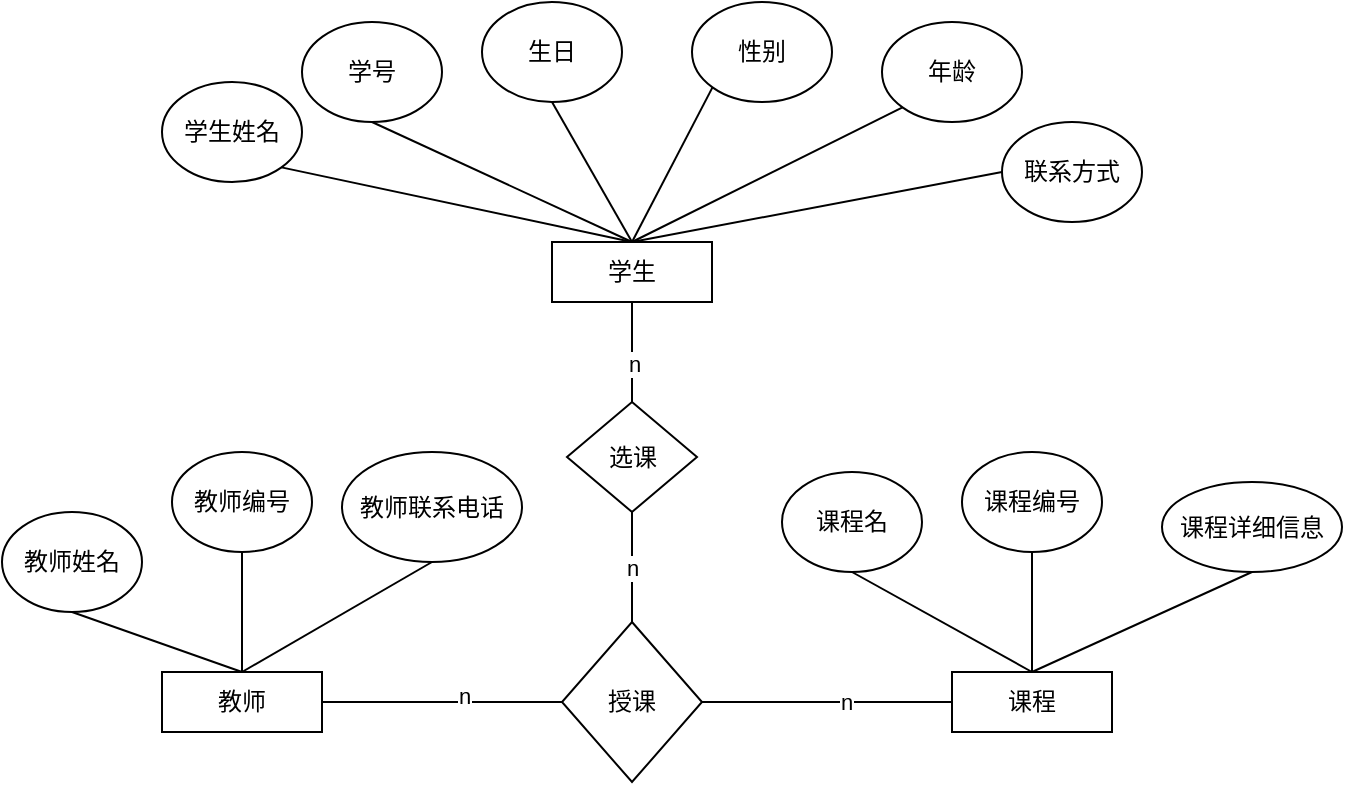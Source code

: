<mxfile version="21.6.8" type="github">
  <diagram id="R2lEEEUBdFMjLlhIrx00" name="Page-1">
    <mxGraphModel dx="794" dy="391" grid="1" gridSize="10" guides="1" tooltips="1" connect="1" arrows="1" fold="1" page="1" pageScale="1" pageWidth="850" pageHeight="1100" math="0" shadow="0" extFonts="Permanent Marker^https://fonts.googleapis.com/css?family=Permanent+Marker">
      <root>
        <mxCell id="0" />
        <mxCell id="1" parent="0" />
        <mxCell id="-3z4gxKFgQdJEB-5rTY0-2" value="教师" style="rounded=0;whiteSpace=wrap;html=1;" vertex="1" parent="1">
          <mxGeometry x="160" y="355" width="80" height="30" as="geometry" />
        </mxCell>
        <mxCell id="-3z4gxKFgQdJEB-5rTY0-3" value="教师姓名" style="ellipse;whiteSpace=wrap;html=1;" vertex="1" parent="1">
          <mxGeometry x="80" y="275" width="70" height="50" as="geometry" />
        </mxCell>
        <mxCell id="-3z4gxKFgQdJEB-5rTY0-4" value="教师编号" style="ellipse;whiteSpace=wrap;html=1;" vertex="1" parent="1">
          <mxGeometry x="165" y="245" width="70" height="50" as="geometry" />
        </mxCell>
        <mxCell id="-3z4gxKFgQdJEB-5rTY0-5" value="教师联系电话" style="ellipse;whiteSpace=wrap;html=1;container=1;" vertex="1" parent="1">
          <mxGeometry x="250" y="245" width="90" height="55" as="geometry" />
        </mxCell>
        <mxCell id="-3z4gxKFgQdJEB-5rTY0-6" value="" style="endArrow=none;html=1;rounded=0;entryX=0.5;entryY=1;entryDx=0;entryDy=0;exitX=0.5;exitY=0;exitDx=0;exitDy=0;" edge="1" parent="1" source="-3z4gxKFgQdJEB-5rTY0-2" target="-3z4gxKFgQdJEB-5rTY0-5">
          <mxGeometry width="50" height="50" relative="1" as="geometry">
            <mxPoint x="340" y="365" as="sourcePoint" />
            <mxPoint x="390" y="315" as="targetPoint" />
          </mxGeometry>
        </mxCell>
        <mxCell id="-3z4gxKFgQdJEB-5rTY0-7" value="" style="endArrow=none;html=1;rounded=0;exitX=0.5;exitY=0;exitDx=0;exitDy=0;entryX=0.5;entryY=1;entryDx=0;entryDy=0;" edge="1" parent="1" source="-3z4gxKFgQdJEB-5rTY0-2" target="-3z4gxKFgQdJEB-5rTY0-4">
          <mxGeometry width="50" height="50" relative="1" as="geometry">
            <mxPoint x="225" y="365" as="sourcePoint" />
            <mxPoint x="220" y="305" as="targetPoint" />
          </mxGeometry>
        </mxCell>
        <mxCell id="-3z4gxKFgQdJEB-5rTY0-8" value="" style="endArrow=none;html=1;rounded=0;entryX=0.5;entryY=1;entryDx=0;entryDy=0;exitX=0.5;exitY=0;exitDx=0;exitDy=0;" edge="1" parent="1" source="-3z4gxKFgQdJEB-5rTY0-2" target="-3z4gxKFgQdJEB-5rTY0-3">
          <mxGeometry width="50" height="50" relative="1" as="geometry">
            <mxPoint x="235" y="375" as="sourcePoint" />
            <mxPoint x="345" y="345" as="targetPoint" />
          </mxGeometry>
        </mxCell>
        <mxCell id="-3z4gxKFgQdJEB-5rTY0-30" value="课程" style="rounded=0;whiteSpace=wrap;html=1;" vertex="1" parent="1">
          <mxGeometry x="555" y="355" width="80" height="30" as="geometry" />
        </mxCell>
        <mxCell id="-3z4gxKFgQdJEB-5rTY0-31" value="课程名" style="ellipse;whiteSpace=wrap;html=1;" vertex="1" parent="1">
          <mxGeometry x="470" y="255" width="70" height="50" as="geometry" />
        </mxCell>
        <mxCell id="-3z4gxKFgQdJEB-5rTY0-32" value="课程编号" style="ellipse;whiteSpace=wrap;html=1;" vertex="1" parent="1">
          <mxGeometry x="560" y="245" width="70" height="50" as="geometry" />
        </mxCell>
        <mxCell id="-3z4gxKFgQdJEB-5rTY0-33" value="课程详细信息" style="ellipse;whiteSpace=wrap;html=1;container=1;" vertex="1" collapsed="1" parent="1">
          <mxGeometry x="660" y="260" width="90" height="45" as="geometry">
            <mxRectangle x="670" y="275" width="70" height="50" as="alternateBounds" />
          </mxGeometry>
        </mxCell>
        <mxCell id="-3z4gxKFgQdJEB-5rTY0-34" value="" style="endArrow=none;html=1;rounded=0;entryX=0.5;entryY=1;entryDx=0;entryDy=0;exitX=0.5;exitY=0;exitDx=0;exitDy=0;" edge="1" parent="1" source="-3z4gxKFgQdJEB-5rTY0-30" target="-3z4gxKFgQdJEB-5rTY0-33">
          <mxGeometry width="50" height="50" relative="1" as="geometry">
            <mxPoint x="720" y="365" as="sourcePoint" />
            <mxPoint x="770" y="315" as="targetPoint" />
          </mxGeometry>
        </mxCell>
        <mxCell id="-3z4gxKFgQdJEB-5rTY0-35" value="" style="endArrow=none;html=1;rounded=0;exitX=0.5;exitY=0;exitDx=0;exitDy=0;entryX=0.5;entryY=1;entryDx=0;entryDy=0;" edge="1" parent="1" source="-3z4gxKFgQdJEB-5rTY0-30" target="-3z4gxKFgQdJEB-5rTY0-32">
          <mxGeometry width="50" height="50" relative="1" as="geometry">
            <mxPoint x="605" y="365" as="sourcePoint" />
            <mxPoint x="600" y="305" as="targetPoint" />
          </mxGeometry>
        </mxCell>
        <mxCell id="-3z4gxKFgQdJEB-5rTY0-36" value="" style="endArrow=none;html=1;rounded=0;entryX=0.5;entryY=1;entryDx=0;entryDy=0;exitX=0.5;exitY=0;exitDx=0;exitDy=0;" edge="1" parent="1" source="-3z4gxKFgQdJEB-5rTY0-30" target="-3z4gxKFgQdJEB-5rTY0-31">
          <mxGeometry width="50" height="50" relative="1" as="geometry">
            <mxPoint x="615" y="375" as="sourcePoint" />
            <mxPoint x="725" y="345" as="targetPoint" />
          </mxGeometry>
        </mxCell>
        <mxCell id="-3z4gxKFgQdJEB-5rTY0-59" style="edgeStyle=orthogonalEdgeStyle;rounded=0;orthogonalLoop=1;jettySize=auto;html=1;exitX=0.5;exitY=1;exitDx=0;exitDy=0;entryX=0.5;entryY=0;entryDx=0;entryDy=0;endArrow=none;endFill=0;" edge="1" parent="1" source="-3z4gxKFgQdJEB-5rTY0-37" target="-3z4gxKFgQdJEB-5rTY0-56">
          <mxGeometry relative="1" as="geometry" />
        </mxCell>
        <mxCell id="-3z4gxKFgQdJEB-5rTY0-60" value="n" style="edgeLabel;html=1;align=center;verticalAlign=middle;resizable=0;points=[];" vertex="1" connectable="0" parent="-3z4gxKFgQdJEB-5rTY0-59">
          <mxGeometry x="0.227" y="1" relative="1" as="geometry">
            <mxPoint as="offset" />
          </mxGeometry>
        </mxCell>
        <mxCell id="-3z4gxKFgQdJEB-5rTY0-37" value="学生" style="rounded=0;whiteSpace=wrap;html=1;" vertex="1" parent="1">
          <mxGeometry x="355" y="140" width="80" height="30" as="geometry" />
        </mxCell>
        <mxCell id="-3z4gxKFgQdJEB-5rTY0-38" value="学生姓名" style="ellipse;whiteSpace=wrap;html=1;" vertex="1" parent="1">
          <mxGeometry x="160" y="60" width="70" height="50" as="geometry" />
        </mxCell>
        <mxCell id="-3z4gxKFgQdJEB-5rTY0-39" value="学号" style="ellipse;whiteSpace=wrap;html=1;" vertex="1" parent="1">
          <mxGeometry x="230" y="30" width="70" height="50" as="geometry" />
        </mxCell>
        <mxCell id="-3z4gxKFgQdJEB-5rTY0-40" value="生日" style="ellipse;whiteSpace=wrap;html=1;container=1;" vertex="1" parent="1">
          <mxGeometry x="320" y="20" width="70" height="50" as="geometry" />
        </mxCell>
        <mxCell id="-3z4gxKFgQdJEB-5rTY0-41" value="" style="endArrow=none;html=1;rounded=0;entryX=0.5;entryY=1;entryDx=0;entryDy=0;exitX=0.5;exitY=0;exitDx=0;exitDy=0;" edge="1" parent="1" source="-3z4gxKFgQdJEB-5rTY0-37" target="-3z4gxKFgQdJEB-5rTY0-40">
          <mxGeometry width="50" height="50" relative="1" as="geometry">
            <mxPoint x="500" y="30" as="sourcePoint" />
            <mxPoint x="550" y="-20" as="targetPoint" />
          </mxGeometry>
        </mxCell>
        <mxCell id="-3z4gxKFgQdJEB-5rTY0-42" value="" style="endArrow=none;html=1;rounded=0;exitX=0.5;exitY=0;exitDx=0;exitDy=0;entryX=0.5;entryY=1;entryDx=0;entryDy=0;" edge="1" parent="1" source="-3z4gxKFgQdJEB-5rTY0-37" target="-3z4gxKFgQdJEB-5rTY0-39">
          <mxGeometry width="50" height="50" relative="1" as="geometry">
            <mxPoint x="385" y="30" as="sourcePoint" />
            <mxPoint x="380" y="-30" as="targetPoint" />
          </mxGeometry>
        </mxCell>
        <mxCell id="-3z4gxKFgQdJEB-5rTY0-43" value="" style="endArrow=none;html=1;rounded=0;entryX=1;entryY=1;entryDx=0;entryDy=0;exitX=0.5;exitY=0;exitDx=0;exitDy=0;" edge="1" parent="1" source="-3z4gxKFgQdJEB-5rTY0-37" target="-3z4gxKFgQdJEB-5rTY0-38">
          <mxGeometry width="50" height="50" relative="1" as="geometry">
            <mxPoint x="395" y="40" as="sourcePoint" />
            <mxPoint x="505" y="10" as="targetPoint" />
          </mxGeometry>
        </mxCell>
        <mxCell id="-3z4gxKFgQdJEB-5rTY0-44" value="性别" style="ellipse;whiteSpace=wrap;html=1;container=1;" vertex="1" parent="1">
          <mxGeometry x="425" y="20" width="70" height="50" as="geometry" />
        </mxCell>
        <mxCell id="-3z4gxKFgQdJEB-5rTY0-45" value="年龄" style="ellipse;whiteSpace=wrap;html=1;container=1;" vertex="1" parent="1">
          <mxGeometry x="520" y="30" width="70" height="50" as="geometry" />
        </mxCell>
        <mxCell id="-3z4gxKFgQdJEB-5rTY0-46" value="联系方式" style="ellipse;whiteSpace=wrap;html=1;container=1;" vertex="1" parent="1">
          <mxGeometry x="580" y="80" width="70" height="50" as="geometry" />
        </mxCell>
        <mxCell id="-3z4gxKFgQdJEB-5rTY0-47" value="" style="endArrow=none;html=1;rounded=0;entryX=0;entryY=1;entryDx=0;entryDy=0;exitX=0.5;exitY=0;exitDx=0;exitDy=0;" edge="1" parent="1" source="-3z4gxKFgQdJEB-5rTY0-37" target="-3z4gxKFgQdJEB-5rTY0-44">
          <mxGeometry width="50" height="50" relative="1" as="geometry">
            <mxPoint x="385" y="30" as="sourcePoint" />
            <mxPoint x="485" y="-20" as="targetPoint" />
          </mxGeometry>
        </mxCell>
        <mxCell id="-3z4gxKFgQdJEB-5rTY0-48" value="" style="endArrow=none;html=1;rounded=0;entryX=0;entryY=1;entryDx=0;entryDy=0;exitX=0.5;exitY=0;exitDx=0;exitDy=0;" edge="1" parent="1" source="-3z4gxKFgQdJEB-5rTY0-37" target="-3z4gxKFgQdJEB-5rTY0-45">
          <mxGeometry width="50" height="50" relative="1" as="geometry">
            <mxPoint x="395" y="40" as="sourcePoint" />
            <mxPoint x="495" y="-10" as="targetPoint" />
          </mxGeometry>
        </mxCell>
        <mxCell id="-3z4gxKFgQdJEB-5rTY0-49" value="" style="endArrow=none;html=1;rounded=0;entryX=0;entryY=0.5;entryDx=0;entryDy=0;exitX=0.5;exitY=0;exitDx=0;exitDy=0;" edge="1" parent="1" source="-3z4gxKFgQdJEB-5rTY0-37" target="-3z4gxKFgQdJEB-5rTY0-46">
          <mxGeometry width="50" height="50" relative="1" as="geometry">
            <mxPoint x="405" y="50" as="sourcePoint" />
            <mxPoint x="505" as="targetPoint" />
          </mxGeometry>
        </mxCell>
        <mxCell id="-3z4gxKFgQdJEB-5rTY0-50" value="授课" style="rhombus;whiteSpace=wrap;html=1;" vertex="1" parent="1">
          <mxGeometry x="360" y="330" width="70" height="80" as="geometry" />
        </mxCell>
        <mxCell id="-3z4gxKFgQdJEB-5rTY0-52" value="" style="endArrow=none;html=1;rounded=0;exitX=1;exitY=0.5;exitDx=0;exitDy=0;entryX=0;entryY=0.5;entryDx=0;entryDy=0;" edge="1" parent="1" source="-3z4gxKFgQdJEB-5rTY0-2" target="-3z4gxKFgQdJEB-5rTY0-50">
          <mxGeometry width="50" height="50" relative="1" as="geometry">
            <mxPoint x="340" y="445" as="sourcePoint" />
            <mxPoint x="390" y="395" as="targetPoint" />
          </mxGeometry>
        </mxCell>
        <mxCell id="-3z4gxKFgQdJEB-5rTY0-54" value="n" style="edgeLabel;html=1;align=center;verticalAlign=middle;resizable=0;points=[];" vertex="1" connectable="0" parent="-3z4gxKFgQdJEB-5rTY0-52">
          <mxGeometry x="0.187" y="3" relative="1" as="geometry">
            <mxPoint as="offset" />
          </mxGeometry>
        </mxCell>
        <mxCell id="-3z4gxKFgQdJEB-5rTY0-53" value="" style="endArrow=none;html=1;rounded=0;exitX=0;exitY=0.5;exitDx=0;exitDy=0;entryX=1;entryY=0.5;entryDx=0;entryDy=0;" edge="1" parent="1" source="-3z4gxKFgQdJEB-5rTY0-30" target="-3z4gxKFgQdJEB-5rTY0-50">
          <mxGeometry width="50" height="50" relative="1" as="geometry">
            <mxPoint x="275" y="390" as="sourcePoint" />
            <mxPoint x="440" y="380" as="targetPoint" />
          </mxGeometry>
        </mxCell>
        <mxCell id="-3z4gxKFgQdJEB-5rTY0-55" value="n" style="edgeLabel;html=1;align=center;verticalAlign=middle;resizable=0;points=[];" vertex="1" connectable="0" parent="-3z4gxKFgQdJEB-5rTY0-53">
          <mxGeometry x="-0.148" relative="1" as="geometry">
            <mxPoint as="offset" />
          </mxGeometry>
        </mxCell>
        <mxCell id="-3z4gxKFgQdJEB-5rTY0-56" value="选课" style="rhombus;whiteSpace=wrap;html=1;" vertex="1" parent="1">
          <mxGeometry x="362.5" y="220" width="65" height="55" as="geometry" />
        </mxCell>
        <mxCell id="-3z4gxKFgQdJEB-5rTY0-57" value="" style="endArrow=none;html=1;rounded=0;exitX=0.5;exitY=0;exitDx=0;exitDy=0;entryX=0.5;entryY=1;entryDx=0;entryDy=0;" edge="1" parent="1" source="-3z4gxKFgQdJEB-5rTY0-50" target="-3z4gxKFgQdJEB-5rTY0-56">
          <mxGeometry width="50" height="50" relative="1" as="geometry">
            <mxPoint x="380" y="280" as="sourcePoint" />
            <mxPoint x="430" y="230" as="targetPoint" />
          </mxGeometry>
        </mxCell>
        <mxCell id="-3z4gxKFgQdJEB-5rTY0-61" value="n" style="edgeLabel;html=1;align=center;verticalAlign=middle;resizable=0;points=[];" vertex="1" connectable="0" parent="-3z4gxKFgQdJEB-5rTY0-57">
          <mxGeometry x="-0.006" relative="1" as="geometry">
            <mxPoint as="offset" />
          </mxGeometry>
        </mxCell>
      </root>
    </mxGraphModel>
  </diagram>
</mxfile>
